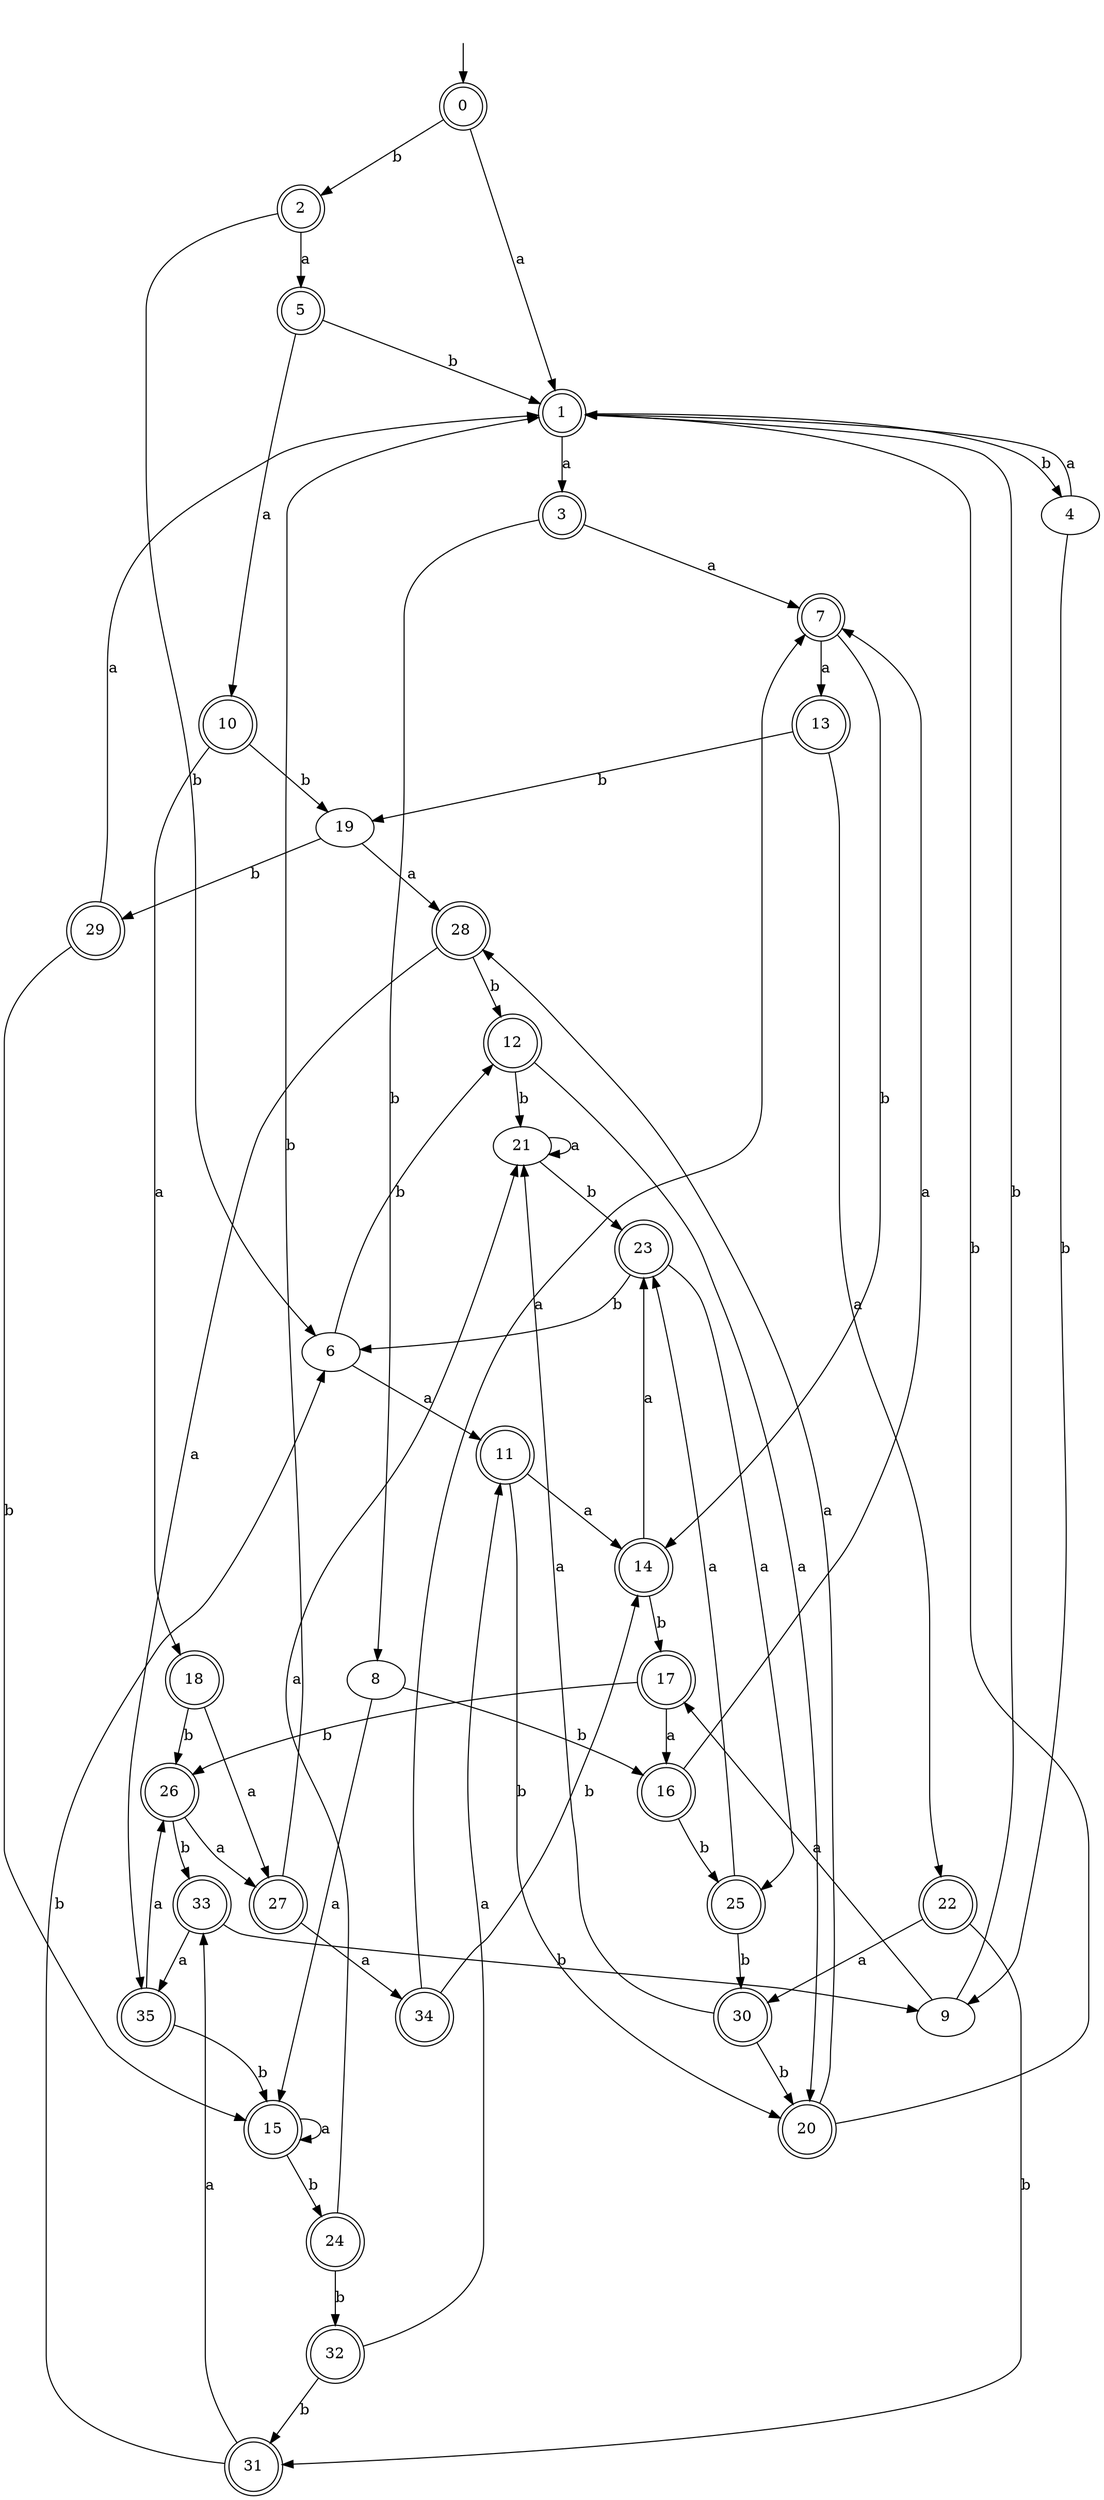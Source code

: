 digraph RandomDFA {
  __start0 [label="", shape=none];
  __start0 -> 0 [label=""];
  0 [shape=circle] [shape=doublecircle]
  0 -> 1 [label="a"]
  0 -> 2 [label="b"]
  1 [shape=doublecircle]
  1 -> 3 [label="a"]
  1 -> 4 [label="b"]
  2 [shape=doublecircle]
  2 -> 5 [label="a"]
  2 -> 6 [label="b"]
  3 [shape=doublecircle]
  3 -> 7 [label="a"]
  3 -> 8 [label="b"]
  4
  4 -> 1 [label="a"]
  4 -> 9 [label="b"]
  5 [shape=doublecircle]
  5 -> 10 [label="a"]
  5 -> 1 [label="b"]
  6
  6 -> 11 [label="a"]
  6 -> 12 [label="b"]
  7 [shape=doublecircle]
  7 -> 13 [label="a"]
  7 -> 14 [label="b"]
  8
  8 -> 15 [label="a"]
  8 -> 16 [label="b"]
  9
  9 -> 17 [label="a"]
  9 -> 1 [label="b"]
  10 [shape=doublecircle]
  10 -> 18 [label="a"]
  10 -> 19 [label="b"]
  11 [shape=doublecircle]
  11 -> 14 [label="a"]
  11 -> 20 [label="b"]
  12 [shape=doublecircle]
  12 -> 20 [label="a"]
  12 -> 21 [label="b"]
  13 [shape=doublecircle]
  13 -> 22 [label="a"]
  13 -> 19 [label="b"]
  14 [shape=doublecircle]
  14 -> 23 [label="a"]
  14 -> 17 [label="b"]
  15 [shape=doublecircle]
  15 -> 15 [label="a"]
  15 -> 24 [label="b"]
  16 [shape=doublecircle]
  16 -> 7 [label="a"]
  16 -> 25 [label="b"]
  17 [shape=doublecircle]
  17 -> 16 [label="a"]
  17 -> 26 [label="b"]
  18 [shape=doublecircle]
  18 -> 27 [label="a"]
  18 -> 26 [label="b"]
  19
  19 -> 28 [label="a"]
  19 -> 29 [label="b"]
  20 [shape=doublecircle]
  20 -> 28 [label="a"]
  20 -> 1 [label="b"]
  21
  21 -> 21 [label="a"]
  21 -> 23 [label="b"]
  22 [shape=doublecircle]
  22 -> 30 [label="a"]
  22 -> 31 [label="b"]
  23 [shape=doublecircle]
  23 -> 25 [label="a"]
  23 -> 6 [label="b"]
  24 [shape=doublecircle]
  24 -> 21 [label="a"]
  24 -> 32 [label="b"]
  25 [shape=doublecircle]
  25 -> 23 [label="a"]
  25 -> 30 [label="b"]
  26 [shape=doublecircle]
  26 -> 27 [label="a"]
  26 -> 33 [label="b"]
  27 [shape=doublecircle]
  27 -> 34 [label="a"]
  27 -> 1 [label="b"]
  28 [shape=doublecircle]
  28 -> 35 [label="a"]
  28 -> 12 [label="b"]
  29 [shape=doublecircle]
  29 -> 1 [label="a"]
  29 -> 15 [label="b"]
  30 [shape=doublecircle]
  30 -> 21 [label="a"]
  30 -> 20 [label="b"]
  31 [shape=doublecircle]
  31 -> 33 [label="a"]
  31 -> 6 [label="b"]
  32 [shape=doublecircle]
  32 -> 11 [label="a"]
  32 -> 31 [label="b"]
  33 [shape=doublecircle]
  33 -> 35 [label="a"]
  33 -> 9 [label="b"]
  34 [shape=doublecircle]
  34 -> 7 [label="a"]
  34 -> 14 [label="b"]
  35 [shape=doublecircle]
  35 -> 26 [label="a"]
  35 -> 15 [label="b"]
}
